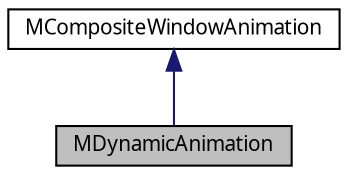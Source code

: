 digraph G
{
  edge [fontname="FreeSans.ttf",fontsize="10",labelfontname="FreeSans.ttf",labelfontsize="10"];
  node [fontname="FreeSans.ttf",fontsize="10",shape=record];
  Node1 [label="MDynamicAnimation",height=0.2,width=0.4,color="black", fillcolor="grey75", style="filled" fontcolor="black"];
  Node2 -> Node1 [dir=back,color="midnightblue",fontsize="10",style="solid",fontname="FreeSans.ttf"];
  Node2 [label="MCompositeWindowAnimation",height=0.2,width=0.4,color="black", fillcolor="white", style="filled",URL="$class_m_composite_window_animation.html",tooltip="MCompositeWindowAnimation class which provides full control of position transformation and opacity an..."];
}
